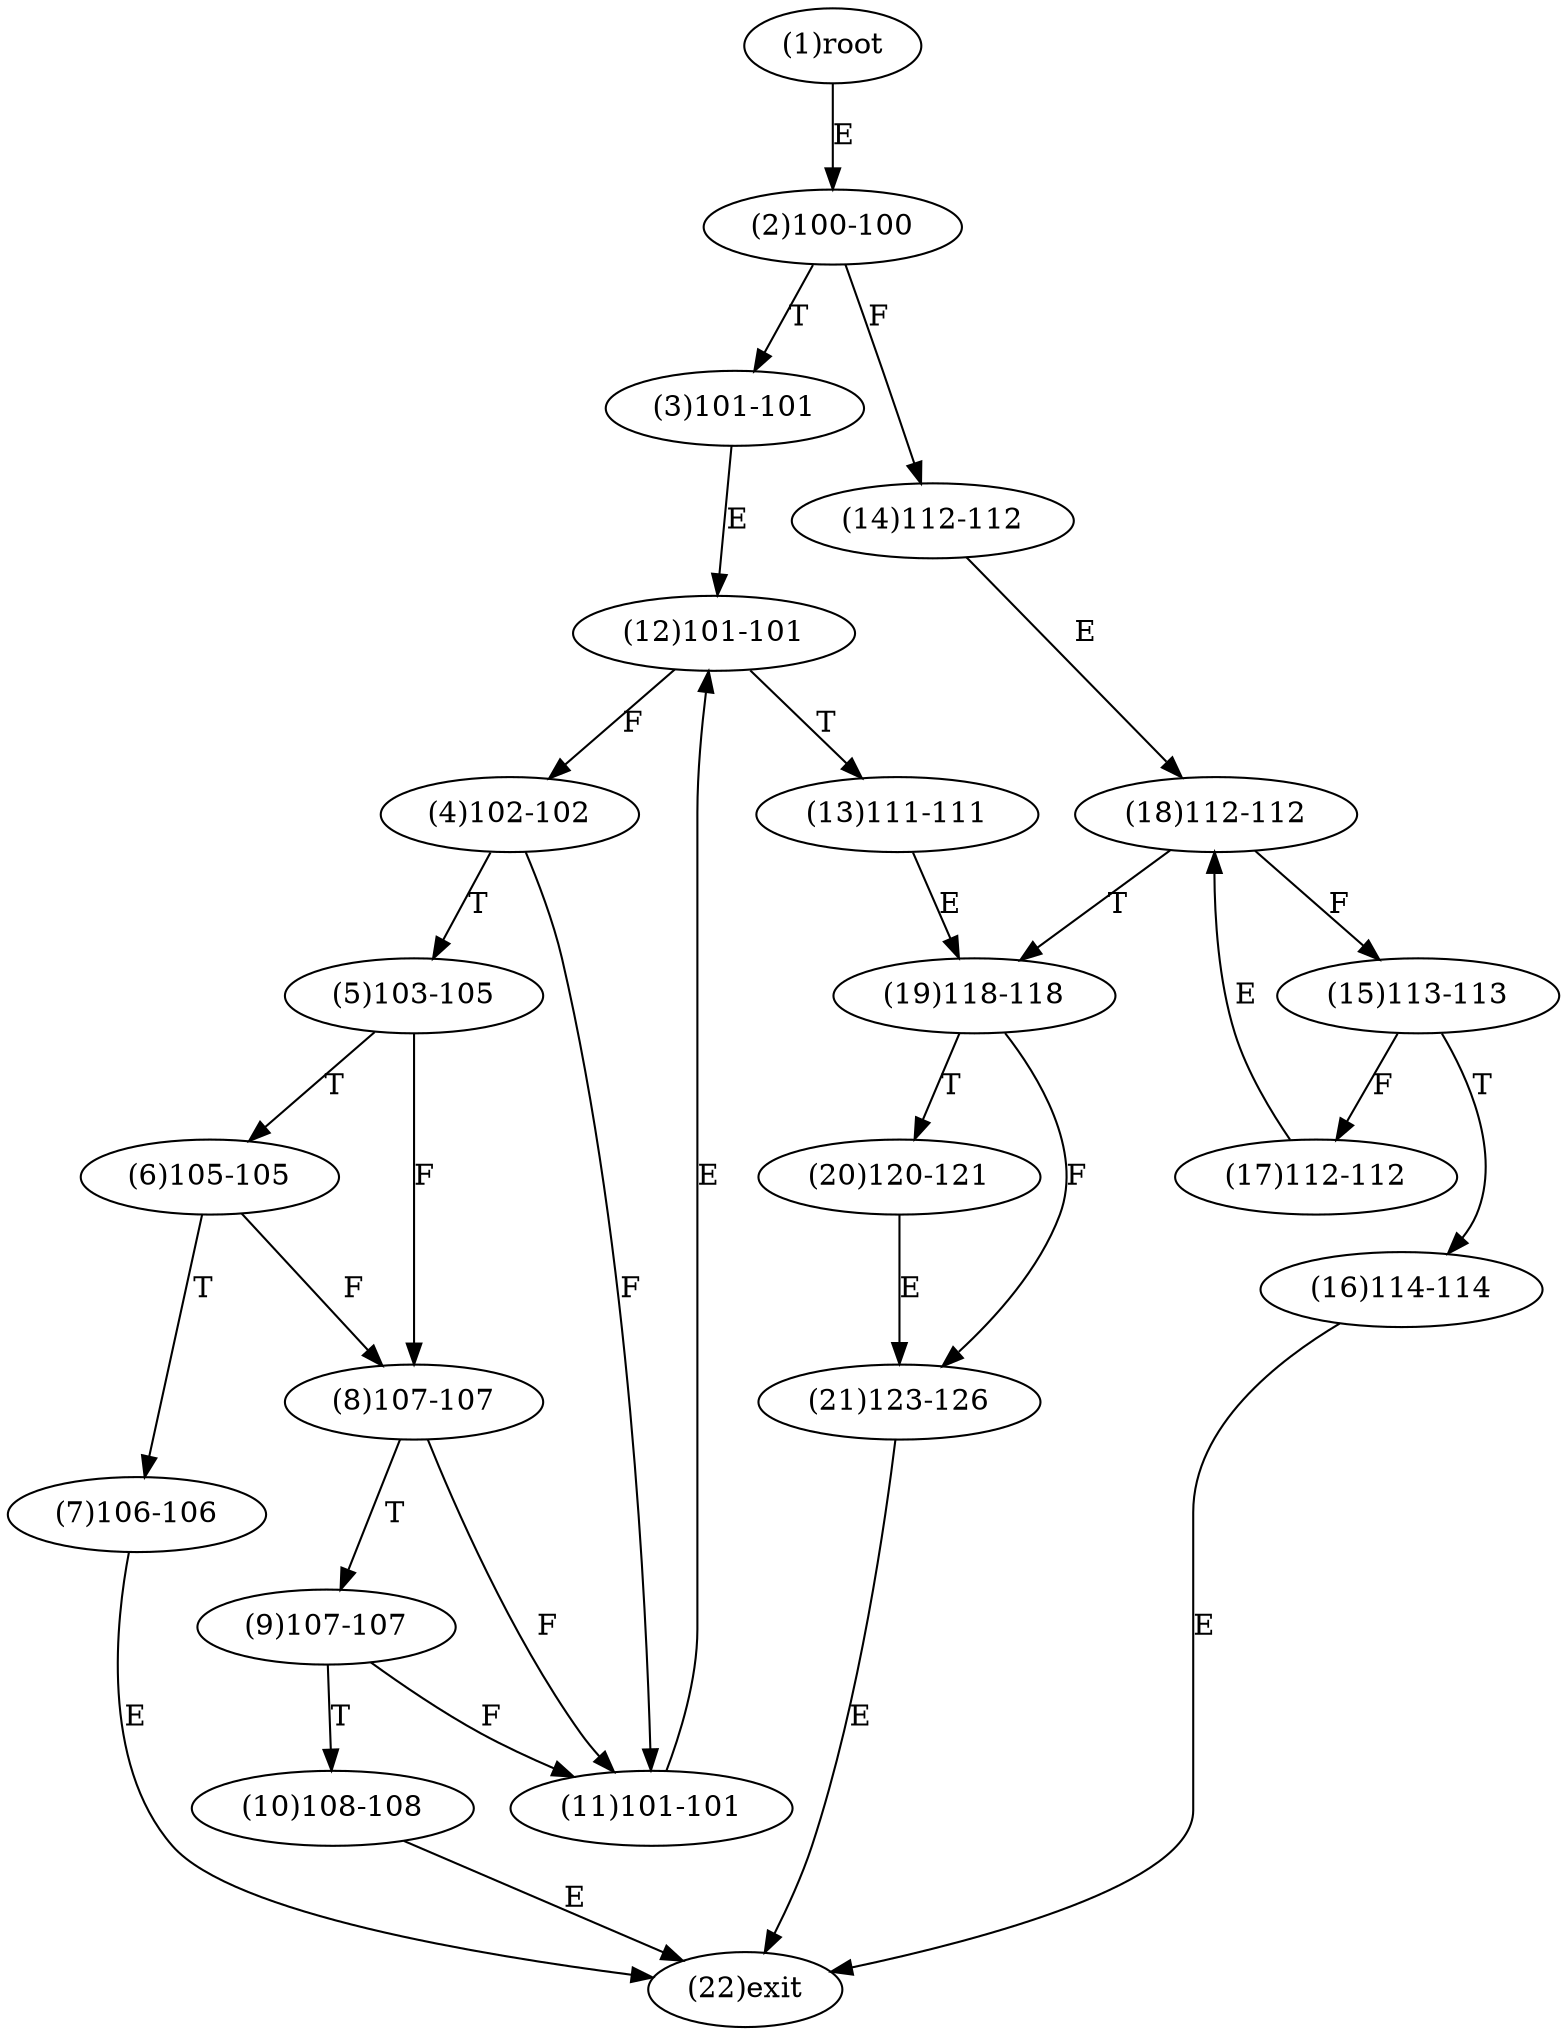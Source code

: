 digraph "" { 
1[ label="(1)root"];
2[ label="(2)100-100"];
3[ label="(3)101-101"];
4[ label="(4)102-102"];
5[ label="(5)103-105"];
6[ label="(6)105-105"];
7[ label="(7)106-106"];
8[ label="(8)107-107"];
9[ label="(9)107-107"];
10[ label="(10)108-108"];
11[ label="(11)101-101"];
12[ label="(12)101-101"];
13[ label="(13)111-111"];
14[ label="(14)112-112"];
15[ label="(15)113-113"];
17[ label="(17)112-112"];
16[ label="(16)114-114"];
19[ label="(19)118-118"];
18[ label="(18)112-112"];
21[ label="(21)123-126"];
20[ label="(20)120-121"];
22[ label="(22)exit"];
1->2[ label="E"];
2->14[ label="F"];
2->3[ label="T"];
3->12[ label="E"];
4->11[ label="F"];
4->5[ label="T"];
5->8[ label="F"];
5->6[ label="T"];
6->8[ label="F"];
6->7[ label="T"];
7->22[ label="E"];
8->11[ label="F"];
8->9[ label="T"];
9->11[ label="F"];
9->10[ label="T"];
10->22[ label="E"];
11->12[ label="E"];
12->4[ label="F"];
12->13[ label="T"];
13->19[ label="E"];
14->18[ label="E"];
15->17[ label="F"];
15->16[ label="T"];
16->22[ label="E"];
17->18[ label="E"];
18->15[ label="F"];
18->19[ label="T"];
19->21[ label="F"];
19->20[ label="T"];
20->21[ label="E"];
21->22[ label="E"];
}